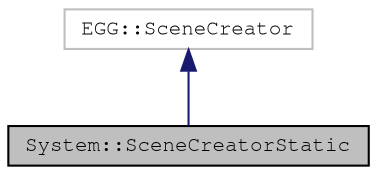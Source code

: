 digraph "System::SceneCreatorStatic"
{
 // LATEX_PDF_SIZE
  edge [fontname="FreeMono",fontsize="10",labelfontname="FreeMono",labelfontsize="10"];
  node [fontname="FreeMono",fontsize="10",shape=record];
  Node1 [label="System::SceneCreatorStatic",height=0.2,width=0.4,color="black", fillcolor="grey75", style="filled", fontcolor="black",tooltip="Static scene creator starts the boostrap scene."];
  Node2 -> Node1 [dir="back",color="midnightblue",fontsize="10",style="solid",fontname="FreeMono"];
  Node2 [label="EGG::SceneCreator",height=0.2,width=0.4,color="grey75", fillcolor="white", style="filled",URL="$class_e_g_g_1_1_scene_creator.html",tooltip=" "];
}
